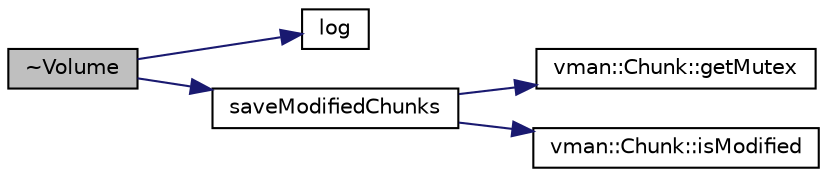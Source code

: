 digraph "~Volume"
{
  bgcolor="transparent";
  edge [fontname="Helvetica",fontsize="10",labelfontname="Helvetica",labelfontsize="10"];
  node [fontname="Helvetica",fontsize="10",shape=record];
  rankdir="LR";
  Node1 [label="~Volume",height=0.2,width=0.4,color="black", fillcolor="grey75", style="filled" fontcolor="black"];
  Node1 -> Node2 [color="midnightblue",fontsize="10",style="solid",fontname="Helvetica"];
  Node2 [label="log",height=0.2,width=0.4,color="black",URL="$classvman_1_1_volume.html#a598ea8a58588f3b83254b183b7d4f0a5",tooltip="For logging vman specific messages."];
  Node1 -> Node3 [color="midnightblue",fontsize="10",style="solid",fontname="Helvetica"];
  Node3 [label="saveModifiedChunks",height=0.2,width=0.4,color="black",URL="$classvman_1_1_volume.html#ab6b0763fc57f8bfc5b184093392ca232",tooltip="Writes all modified chunks to disk."];
  Node3 -> Node4 [color="midnightblue",fontsize="10",style="solid",fontname="Helvetica"];
  Node4 [label="vman::Chunk::getMutex",height=0.2,width=0.4,color="black",URL="$classvman_1_1_chunk.html#a506608924e0da437982b0e3bdfbf2cf5",tooltip="Use this to lock the object while using methods that aren&#39;t thread safe."];
  Node3 -> Node5 [color="midnightblue",fontsize="10",style="solid",fontname="Helvetica"];
  Node5 [label="vman::Chunk::isModified",height=0.2,width=0.4,color="black",URL="$classvman_1_1_chunk.html#a5f692bfbe939574b6e89835e959a66ac"];
}
